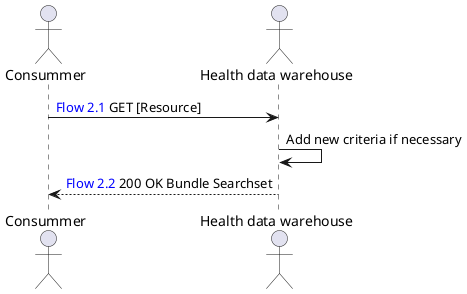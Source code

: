 @startuml
actor "Consummer" as C
actor "Health data warehouse" as EDS

C -> EDS: <color:blue>Flow 2.1</color> GET [Resource]
EDS -> EDS: Add new criteria if necessary
EDS --> C: <color:blue>Flow 2.2</color> 200 OK Bundle Searchset
@enduml
